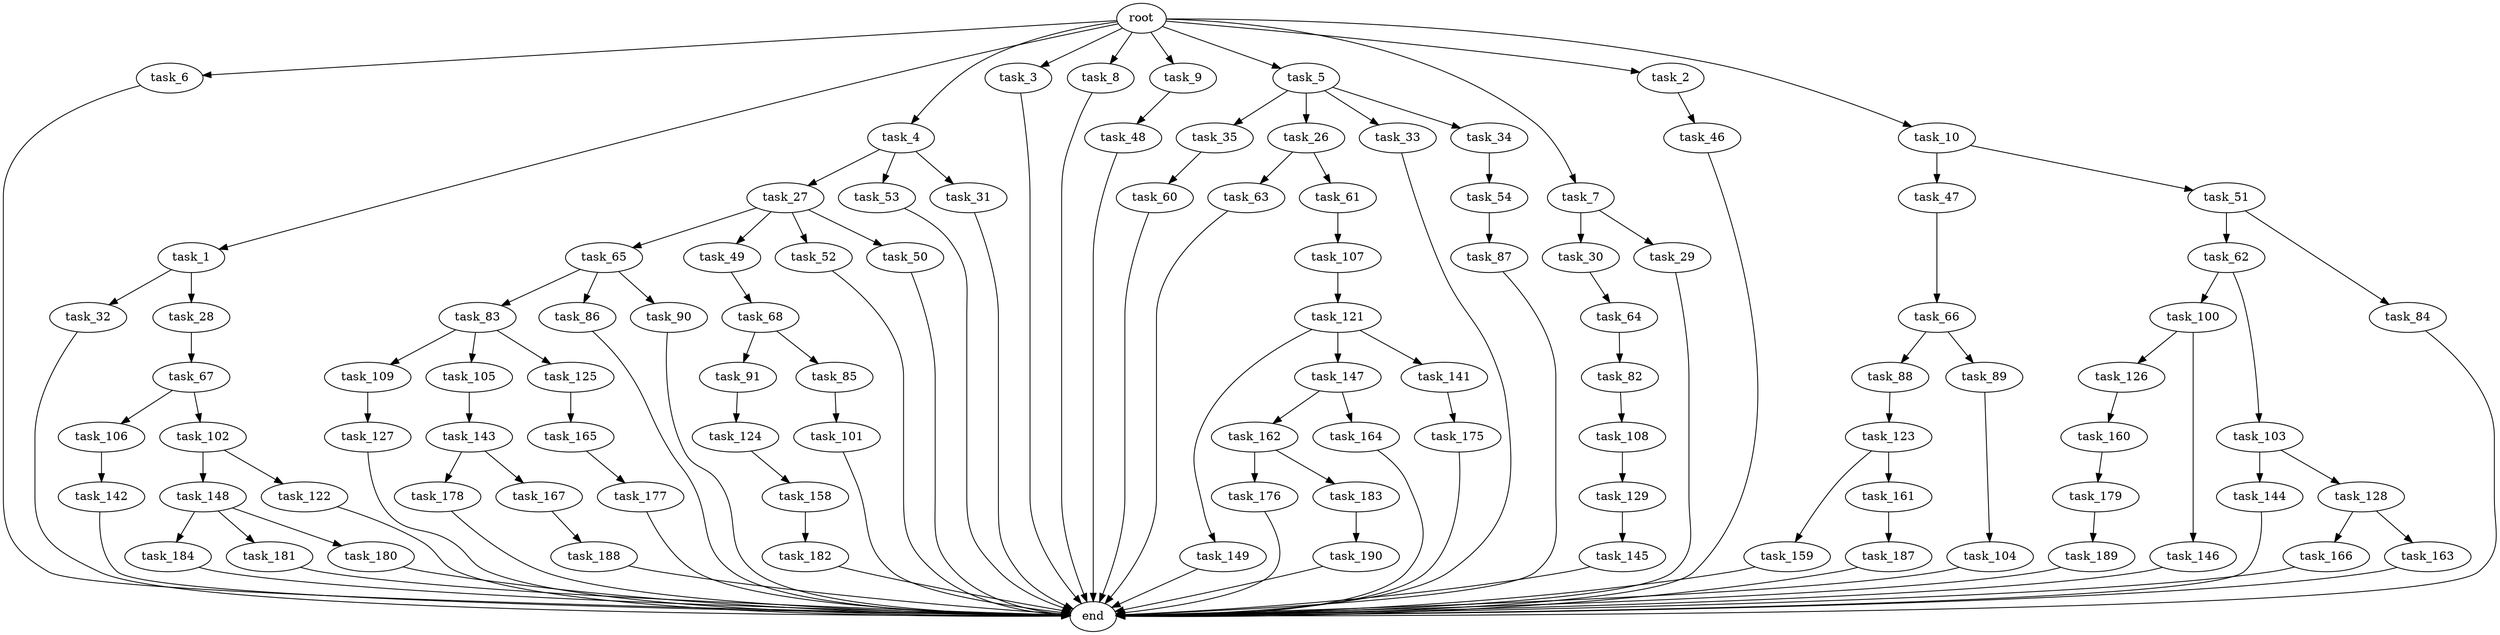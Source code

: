 digraph G {
  task_6 [size="1.024000"];
  task_91 [size="77309411.328000"];
  task_187 [size="309237645.312000"];
  task_123 [size="858993459.200000"];
  task_66 [size="309237645.312000"];
  task_1 [size="1.024000"];
  task_82 [size="34359738.368000"];
  task_159 [size="695784701.952000"];
  task_68 [size="34359738.368000"];
  task_190 [size="214748364.800000"];
  task_149 [size="858993459.200000"];
  task_65 [size="77309411.328000"];
  task_83 [size="77309411.328000"];
  root [size="0.000000"];
  task_63 [size="77309411.328000"];
  task_176 [size="214748364.800000"];
  task_179 [size="858993459.200000"];
  task_144 [size="34359738.368000"];
  task_148 [size="420906795.008000"];
  task_4 [size="1.024000"];
  task_3 [size="1.024000"];
  task_86 [size="77309411.328000"];
  task_147 [size="858993459.200000"];
  task_189 [size="214748364.800000"];
  task_62 [size="549755813.888000"];
  task_101 [size="858993459.200000"];
  task_178 [size="549755813.888000"];
  task_182 [size="77309411.328000"];
  task_8 [size="1.024000"];
  task_9 [size="1.024000"];
  task_184 [size="549755813.888000"];
  task_27 [size="77309411.328000"];
  task_109 [size="309237645.312000"];
  task_177 [size="420906795.008000"];
  task_5 [size="1.024000"];
  task_166 [size="137438953.472000"];
  task_107 [size="77309411.328000"];
  task_49 [size="77309411.328000"];
  task_145 [size="77309411.328000"];
  task_128 [size="34359738.368000"];
  task_54 [size="420906795.008000"];
  task_32 [size="695784701.952000"];
  task_88 [size="309237645.312000"];
  task_167 [size="549755813.888000"];
  task_100 [size="858993459.200000"];
  task_7 [size="1.024000"];
  task_188 [size="309237645.312000"];
  task_53 [size="77309411.328000"];
  task_181 [size="549755813.888000"];
  task_126 [size="858993459.200000"];
  task_35 [size="695784701.952000"];
  task_31 [size="77309411.328000"];
  task_28 [size="695784701.952000"];
  task_142 [size="214748364.800000"];
  task_84 [size="549755813.888000"];
  task_180 [size="549755813.888000"];
  task_121 [size="77309411.328000"];
  task_175 [size="549755813.888000"];
  task_141 [size="858993459.200000"];
  task_162 [size="420906795.008000"];
  task_26 [size="695784701.952000"];
  task_143 [size="858993459.200000"];
  task_2 [size="1.024000"];
  task_106 [size="695784701.952000"];
  task_105 [size="309237645.312000"];
  task_61 [size="77309411.328000"];
  task_129 [size="858993459.200000"];
  task_52 [size="77309411.328000"];
  task_87 [size="309237645.312000"];
  task_50 [size="77309411.328000"];
  task_122 [size="420906795.008000"];
  task_104 [size="549755813.888000"];
  task_158 [size="214748364.800000"];
  task_160 [size="695784701.952000"];
  task_60 [size="34359738.368000"];
  task_103 [size="858993459.200000"];
  task_127 [size="77309411.328000"];
  task_165 [size="137438953.472000"];
  task_30 [size="137438953.472000"];
  task_67 [size="137438953.472000"];
  task_48 [size="77309411.328000"];
  task_10 [size="1.024000"];
  task_164 [size="420906795.008000"];
  task_85 [size="77309411.328000"];
  task_64 [size="420906795.008000"];
  task_163 [size="137438953.472000"];
  task_29 [size="137438953.472000"];
  task_102 [size="695784701.952000"];
  task_183 [size="214748364.800000"];
  task_124 [size="137438953.472000"];
  task_161 [size="695784701.952000"];
  task_33 [size="695784701.952000"];
  task_47 [size="695784701.952000"];
  task_108 [size="214748364.800000"];
  end [size="0.000000"];
  task_89 [size="309237645.312000"];
  task_46 [size="309237645.312000"];
  task_146 [size="858993459.200000"];
  task_34 [size="695784701.952000"];
  task_51 [size="695784701.952000"];
  task_125 [size="309237645.312000"];
  task_90 [size="77309411.328000"];

  task_6 -> end [size="1.000000"];
  task_91 -> task_124 [size="134217728.000000"];
  task_187 -> end [size="1.000000"];
  task_123 -> task_159 [size="679477248.000000"];
  task_123 -> task_161 [size="679477248.000000"];
  task_66 -> task_88 [size="301989888.000000"];
  task_66 -> task_89 [size="301989888.000000"];
  task_1 -> task_32 [size="679477248.000000"];
  task_1 -> task_28 [size="679477248.000000"];
  task_82 -> task_108 [size="209715200.000000"];
  task_159 -> end [size="1.000000"];
  task_68 -> task_85 [size="75497472.000000"];
  task_68 -> task_91 [size="75497472.000000"];
  task_190 -> end [size="1.000000"];
  task_149 -> end [size="1.000000"];
  task_65 -> task_86 [size="75497472.000000"];
  task_65 -> task_83 [size="75497472.000000"];
  task_65 -> task_90 [size="75497472.000000"];
  task_83 -> task_105 [size="301989888.000000"];
  task_83 -> task_109 [size="301989888.000000"];
  task_83 -> task_125 [size="301989888.000000"];
  root -> task_2 [size="1.000000"];
  root -> task_6 [size="1.000000"];
  root -> task_7 [size="1.000000"];
  root -> task_4 [size="1.000000"];
  root -> task_3 [size="1.000000"];
  root -> task_5 [size="1.000000"];
  root -> task_1 [size="1.000000"];
  root -> task_8 [size="1.000000"];
  root -> task_9 [size="1.000000"];
  root -> task_10 [size="1.000000"];
  task_63 -> end [size="1.000000"];
  task_176 -> end [size="1.000000"];
  task_179 -> task_189 [size="209715200.000000"];
  task_144 -> end [size="1.000000"];
  task_148 -> task_180 [size="536870912.000000"];
  task_148 -> task_184 [size="536870912.000000"];
  task_148 -> task_181 [size="536870912.000000"];
  task_4 -> task_27 [size="75497472.000000"];
  task_4 -> task_53 [size="75497472.000000"];
  task_4 -> task_31 [size="75497472.000000"];
  task_3 -> end [size="1.000000"];
  task_86 -> end [size="1.000000"];
  task_147 -> task_162 [size="411041792.000000"];
  task_147 -> task_164 [size="411041792.000000"];
  task_189 -> end [size="1.000000"];
  task_62 -> task_100 [size="838860800.000000"];
  task_62 -> task_103 [size="838860800.000000"];
  task_101 -> end [size="1.000000"];
  task_178 -> end [size="1.000000"];
  task_182 -> end [size="1.000000"];
  task_8 -> end [size="1.000000"];
  task_9 -> task_48 [size="75497472.000000"];
  task_184 -> end [size="1.000000"];
  task_27 -> task_50 [size="75497472.000000"];
  task_27 -> task_65 [size="75497472.000000"];
  task_27 -> task_52 [size="75497472.000000"];
  task_27 -> task_49 [size="75497472.000000"];
  task_109 -> task_127 [size="75497472.000000"];
  task_177 -> end [size="1.000000"];
  task_5 -> task_34 [size="679477248.000000"];
  task_5 -> task_26 [size="679477248.000000"];
  task_5 -> task_33 [size="679477248.000000"];
  task_5 -> task_35 [size="679477248.000000"];
  task_166 -> end [size="1.000000"];
  task_107 -> task_121 [size="75497472.000000"];
  task_49 -> task_68 [size="33554432.000000"];
  task_145 -> end [size="1.000000"];
  task_128 -> task_166 [size="134217728.000000"];
  task_128 -> task_163 [size="134217728.000000"];
  task_54 -> task_87 [size="301989888.000000"];
  task_32 -> end [size="1.000000"];
  task_88 -> task_123 [size="838860800.000000"];
  task_167 -> task_188 [size="301989888.000000"];
  task_100 -> task_126 [size="838860800.000000"];
  task_100 -> task_146 [size="838860800.000000"];
  task_7 -> task_29 [size="134217728.000000"];
  task_7 -> task_30 [size="134217728.000000"];
  task_188 -> end [size="1.000000"];
  task_53 -> end [size="1.000000"];
  task_181 -> end [size="1.000000"];
  task_126 -> task_160 [size="679477248.000000"];
  task_35 -> task_60 [size="33554432.000000"];
  task_31 -> end [size="1.000000"];
  task_28 -> task_67 [size="134217728.000000"];
  task_142 -> end [size="1.000000"];
  task_84 -> end [size="1.000000"];
  task_180 -> end [size="1.000000"];
  task_121 -> task_149 [size="838860800.000000"];
  task_121 -> task_147 [size="838860800.000000"];
  task_121 -> task_141 [size="838860800.000000"];
  task_175 -> end [size="1.000000"];
  task_141 -> task_175 [size="536870912.000000"];
  task_162 -> task_176 [size="209715200.000000"];
  task_162 -> task_183 [size="209715200.000000"];
  task_26 -> task_63 [size="75497472.000000"];
  task_26 -> task_61 [size="75497472.000000"];
  task_143 -> task_178 [size="536870912.000000"];
  task_143 -> task_167 [size="536870912.000000"];
  task_2 -> task_46 [size="301989888.000000"];
  task_106 -> task_142 [size="209715200.000000"];
  task_105 -> task_143 [size="838860800.000000"];
  task_61 -> task_107 [size="75497472.000000"];
  task_129 -> task_145 [size="75497472.000000"];
  task_52 -> end [size="1.000000"];
  task_87 -> end [size="1.000000"];
  task_50 -> end [size="1.000000"];
  task_122 -> end [size="1.000000"];
  task_104 -> end [size="1.000000"];
  task_158 -> task_182 [size="75497472.000000"];
  task_160 -> task_179 [size="838860800.000000"];
  task_60 -> end [size="1.000000"];
  task_103 -> task_128 [size="33554432.000000"];
  task_103 -> task_144 [size="33554432.000000"];
  task_127 -> end [size="1.000000"];
  task_165 -> task_177 [size="411041792.000000"];
  task_30 -> task_64 [size="411041792.000000"];
  task_67 -> task_106 [size="679477248.000000"];
  task_67 -> task_102 [size="679477248.000000"];
  task_48 -> end [size="1.000000"];
  task_10 -> task_47 [size="679477248.000000"];
  task_10 -> task_51 [size="679477248.000000"];
  task_164 -> end [size="1.000000"];
  task_85 -> task_101 [size="838860800.000000"];
  task_64 -> task_82 [size="33554432.000000"];
  task_163 -> end [size="1.000000"];
  task_29 -> end [size="1.000000"];
  task_102 -> task_122 [size="411041792.000000"];
  task_102 -> task_148 [size="411041792.000000"];
  task_183 -> task_190 [size="209715200.000000"];
  task_124 -> task_158 [size="209715200.000000"];
  task_161 -> task_187 [size="301989888.000000"];
  task_33 -> end [size="1.000000"];
  task_47 -> task_66 [size="301989888.000000"];
  task_108 -> task_129 [size="838860800.000000"];
  task_89 -> task_104 [size="536870912.000000"];
  task_46 -> end [size="1.000000"];
  task_146 -> end [size="1.000000"];
  task_34 -> task_54 [size="411041792.000000"];
  task_51 -> task_62 [size="536870912.000000"];
  task_51 -> task_84 [size="536870912.000000"];
  task_125 -> task_165 [size="134217728.000000"];
  task_90 -> end [size="1.000000"];
}
